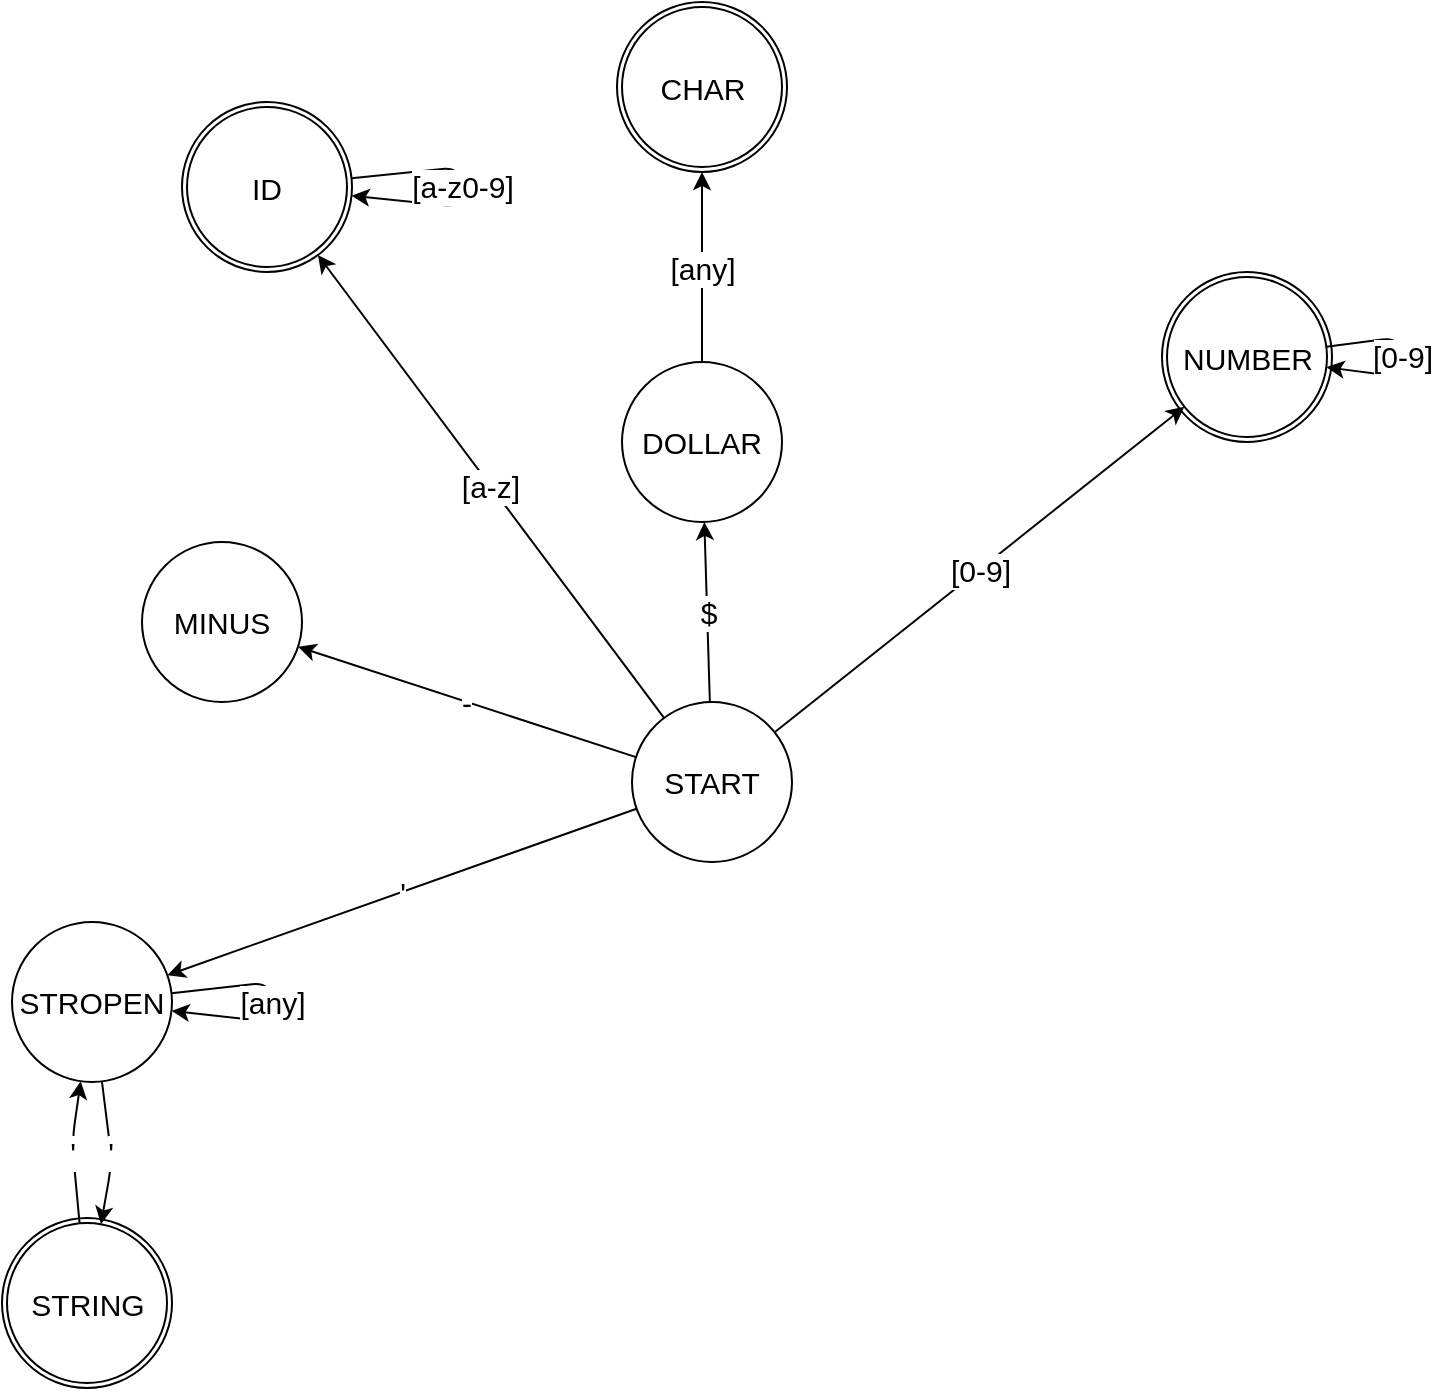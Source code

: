 <mxfile>
    <diagram id="55LnbDlsFnv04p-Imzg5" name="Page-1">
        <mxGraphModel dx="1141" dy="626" grid="1" gridSize="10" guides="1" tooltips="1" connect="1" arrows="1" fold="1" page="1" pageScale="1" pageWidth="850" pageHeight="1100" math="0" shadow="0">
            <root>
                <mxCell id="0"/>
                <mxCell id="1" parent="0"/>
                <mxCell id="4" value="[a-z]" style="edgeStyle=none;html=1;fontSize=15;" edge="1" parent="1" source="2" target="42">
                    <mxGeometry relative="1" as="geometry">
                        <mxPoint x="198.847" y="380.678" as="targetPoint"/>
                    </mxGeometry>
                </mxCell>
                <mxCell id="9" value="$" style="edgeStyle=none;html=1;labelBorderColor=none;spacing=2;spacingTop=0;fontSize=15;" edge="1" parent="1" source="2" target="8">
                    <mxGeometry relative="1" as="geometry"/>
                </mxCell>
                <mxCell id="52" value="-" style="edgeStyle=none;shape=connector;rounded=1;sketch=0;jumpStyle=none;html=1;shadow=0;labelBackgroundColor=default;labelBorderColor=none;fontFamily=Helvetica;fontSize=15;fontColor=default;endArrow=classic;startSize=6;sourcePerimeterSpacing=0;strokeColor=default;jumpSize=12;" edge="1" parent="1" source="2" target="51">
                    <mxGeometry relative="1" as="geometry"/>
                </mxCell>
                <mxCell id="71" value="[0-9]" style="edgeStyle=none;shape=connector;rounded=1;sketch=0;jumpStyle=none;html=1;shadow=0;labelBackgroundColor=default;labelBorderColor=none;fontFamily=Helvetica;fontSize=15;fontColor=default;endArrow=classic;startSize=6;sourcePerimeterSpacing=0;strokeColor=default;" edge="1" parent="1" source="2" target="67">
                    <mxGeometry relative="1" as="geometry"/>
                </mxCell>
                <mxCell id="74" value="'" style="edgeStyle=none;shape=connector;rounded=1;sketch=0;jumpStyle=none;jumpSize=12;html=1;shadow=0;labelBackgroundColor=default;labelBorderColor=none;fontFamily=Helvetica;fontSize=15;fontColor=default;endArrow=classic;startSize=6;sourcePerimeterSpacing=0;strokeColor=default;" edge="1" parent="1" source="2" target="73">
                    <mxGeometry relative="1" as="geometry"/>
                </mxCell>
                <mxCell id="2" value="START" style="ellipse;whiteSpace=wrap;html=1;aspect=fixed;fontSize=15;" vertex="1" parent="1">
                    <mxGeometry x="385" y="390" width="80" height="80" as="geometry"/>
                </mxCell>
                <mxCell id="38" value="[any]" style="edgeStyle=none;shape=connector;rounded=1;html=1;labelBackgroundColor=default;fontFamily=Helvetica;fontSize=15;fontColor=default;endArrow=classic;strokeColor=default;" edge="1" parent="1" source="8" target="37">
                    <mxGeometry relative="1" as="geometry"/>
                </mxCell>
                <mxCell id="8" value="&lt;font style=&quot;font-size: 15px&quot;&gt;DOLLAR&lt;/font&gt;" style="ellipse;whiteSpace=wrap;html=1;aspect=fixed;" vertex="1" parent="1">
                    <mxGeometry x="380" y="220" width="80" height="80" as="geometry"/>
                </mxCell>
                <mxCell id="35" value="" style="group;fontFamily=Helvetica;fontSize=15;fontColor=default;strokeColor=none;fillColor=default;html=1;" vertex="1" connectable="0" parent="1">
                    <mxGeometry x="377.5" y="40" width="85" height="85" as="geometry"/>
                </mxCell>
                <mxCell id="36" value="" style="ellipse;whiteSpace=wrap;html=1;aspect=fixed;fillColor=default;gradientColor=none;fontFamily=Helvetica;fontSize=15;fontColor=default;strokeColor=default;" vertex="1" parent="35">
                    <mxGeometry x="2.5" y="2.5" width="80" height="80" as="geometry"/>
                </mxCell>
                <mxCell id="37" value="CHAR" style="ellipse;whiteSpace=wrap;html=1;aspect=fixed;fillColor=none;gradientColor=none;fontFamily=Helvetica;fontSize=15;fontColor=default;strokeColor=default;" vertex="1" parent="35">
                    <mxGeometry width="85" height="85" as="geometry"/>
                </mxCell>
                <mxCell id="40" value="" style="group;fontFamily=Helvetica;fontSize=15;fontColor=default;strokeColor=none;fillColor=none;html=1;imageAspect=1;absoluteArcSize=0;autosize=0;" vertex="1" connectable="0" parent="1">
                    <mxGeometry x="160" y="90" width="85" height="85" as="geometry"/>
                </mxCell>
                <mxCell id="41" value="" style="ellipse;whiteSpace=wrap;html=1;aspect=fixed;fillColor=default;gradientColor=none;fontFamily=Helvetica;fontSize=15;fontColor=default;strokeColor=default;" vertex="1" parent="40">
                    <mxGeometry x="2.5" y="2.5" width="80" height="80" as="geometry"/>
                </mxCell>
                <mxCell id="42" value="ID" style="ellipse;whiteSpace=wrap;html=1;aspect=fixed;fillColor=none;gradientColor=none;fontFamily=Helvetica;fontSize=15;fontColor=default;strokeColor=default;" vertex="1" parent="40">
                    <mxGeometry width="85" height="85" as="geometry"/>
                </mxCell>
                <mxCell id="43" value="[a-z0-9]" style="edgeStyle=none;shape=connector;html=1;labelBackgroundColor=default;labelBorderColor=none;fontFamily=Helvetica;fontSize=15;fontColor=default;endArrow=classic;strokeColor=default;orthogonalLoop=0;backgroundOutline=0;arcSize=20;fillOpacity=100;strokeOpacity=98;rounded=1;startSize=6;sourcePerimeterSpacing=0;jumpStyle=none;shadow=0;sketch=0;" edge="1" parent="40" source="42" target="42">
                    <mxGeometry relative="1" as="geometry">
                        <Array as="points">
                            <mxPoint x="140" y="43"/>
                        </Array>
                    </mxGeometry>
                </mxCell>
                <mxCell id="51" value="MINUS" style="ellipse;whiteSpace=wrap;html=1;aspect=fixed;fillColor=default;gradientColor=none;pointerEvents=0;fontFamily=Helvetica;fontSize=15;fontColor=default;" vertex="1" parent="1">
                    <mxGeometry x="140" y="310" width="80" height="80" as="geometry"/>
                </mxCell>
                <mxCell id="66" value="" style="group;pointerEvents=0;fontFamily=Helvetica;fontSize=15;fontColor=default;fillColor=none;gradientColor=none;html=1;" vertex="1" connectable="0" parent="1">
                    <mxGeometry x="650" y="175" width="85" height="85" as="geometry"/>
                </mxCell>
                <mxCell id="67" value="NUMBER" style="ellipse;whiteSpace=wrap;html=1;aspect=fixed;fillColor=default;gradientColor=none;pointerEvents=0;fontFamily=Helvetica;fontSize=15;fontColor=default;" vertex="1" parent="66">
                    <mxGeometry x="2.5" y="2.5" width="80" height="80" as="geometry"/>
                </mxCell>
                <mxCell id="68" value="" style="ellipse;whiteSpace=wrap;html=1;aspect=fixed;fillColor=none;gradientColor=none;pointerEvents=0;fontFamily=Helvetica;fontSize=15;fontColor=default;" vertex="1" parent="66">
                    <mxGeometry width="85" height="85" as="geometry"/>
                </mxCell>
                <mxCell id="70" value="[0-9]" style="edgeStyle=none;shape=connector;rounded=1;sketch=0;jumpStyle=none;html=1;shadow=0;labelBackgroundColor=default;labelBorderColor=none;fontFamily=Helvetica;fontSize=15;fontColor=default;endArrow=classic;startSize=6;sourcePerimeterSpacing=0;strokeColor=default;" edge="1" parent="66" source="67" target="67">
                    <mxGeometry relative="1" as="geometry">
                        <Array as="points">
                            <mxPoint x="120" y="43"/>
                        </Array>
                    </mxGeometry>
                </mxCell>
                <mxCell id="79" value="'" style="edgeStyle=none;shape=connector;rounded=1;sketch=0;jumpStyle=none;jumpSize=12;html=1;shadow=0;labelBackgroundColor=default;labelBorderColor=none;fontFamily=Helvetica;fontSize=15;fontColor=default;endArrow=classic;startSize=6;sourcePerimeterSpacing=0;strokeColor=default;" edge="1" parent="1" source="73" target="77">
                    <mxGeometry relative="1" as="geometry">
                        <Array as="points">
                            <mxPoint x="125" y="620"/>
                        </Array>
                    </mxGeometry>
                </mxCell>
                <mxCell id="73" value="STROPEN" style="ellipse;whiteSpace=wrap;html=1;aspect=fixed;fillColor=default;gradientColor=none;pointerEvents=0;fontFamily=Helvetica;fontSize=15;fontColor=default;" vertex="1" parent="1">
                    <mxGeometry x="75" y="500.0" width="80" height="80" as="geometry"/>
                </mxCell>
                <mxCell id="75" value="[any]" style="edgeStyle=none;shape=connector;rounded=1;sketch=0;jumpStyle=none;jumpSize=12;html=1;shadow=0;labelBackgroundColor=default;labelBorderColor=none;fontFamily=Helvetica;fontSize=15;fontColor=default;endArrow=classic;startSize=6;sourcePerimeterSpacing=0;strokeColor=default;" edge="1" parent="1" source="73" target="73">
                    <mxGeometry relative="1" as="geometry">
                        <Array as="points">
                            <mxPoint x="205" y="540"/>
                        </Array>
                    </mxGeometry>
                </mxCell>
                <mxCell id="76" value="" style="group;pointerEvents=0;fontFamily=Helvetica;fontSize=15;fontColor=default;fillColor=none;gradientColor=none;html=1;" vertex="1" connectable="0" parent="1">
                    <mxGeometry x="70" y="648" width="85" height="85" as="geometry"/>
                </mxCell>
                <mxCell id="77" value="STRING" style="ellipse;whiteSpace=wrap;html=1;aspect=fixed;fillColor=default;gradientColor=none;pointerEvents=0;fontFamily=Helvetica;fontSize=15;fontColor=default;" vertex="1" parent="76">
                    <mxGeometry x="2.5" y="2.5" width="80" height="80" as="geometry"/>
                </mxCell>
                <mxCell id="78" value="" style="ellipse;whiteSpace=wrap;html=1;aspect=fixed;fillColor=none;gradientColor=none;pointerEvents=0;fontFamily=Helvetica;fontSize=15;fontColor=default;" vertex="1" parent="76">
                    <mxGeometry width="85" height="85" as="geometry"/>
                </mxCell>
                <mxCell id="80" value="'" style="edgeStyle=none;shape=connector;rounded=1;sketch=0;jumpStyle=none;jumpSize=12;html=1;shadow=0;labelBackgroundColor=default;labelBorderColor=none;fontFamily=Helvetica;fontSize=15;fontColor=default;endArrow=classic;startSize=6;sourcePerimeterSpacing=0;strokeColor=default;" edge="1" parent="1" source="77" target="73">
                    <mxGeometry relative="1" as="geometry">
                        <Array as="points">
                            <mxPoint x="105" y="610"/>
                        </Array>
                    </mxGeometry>
                </mxCell>
            </root>
        </mxGraphModel>
    </diagram>
</mxfile>